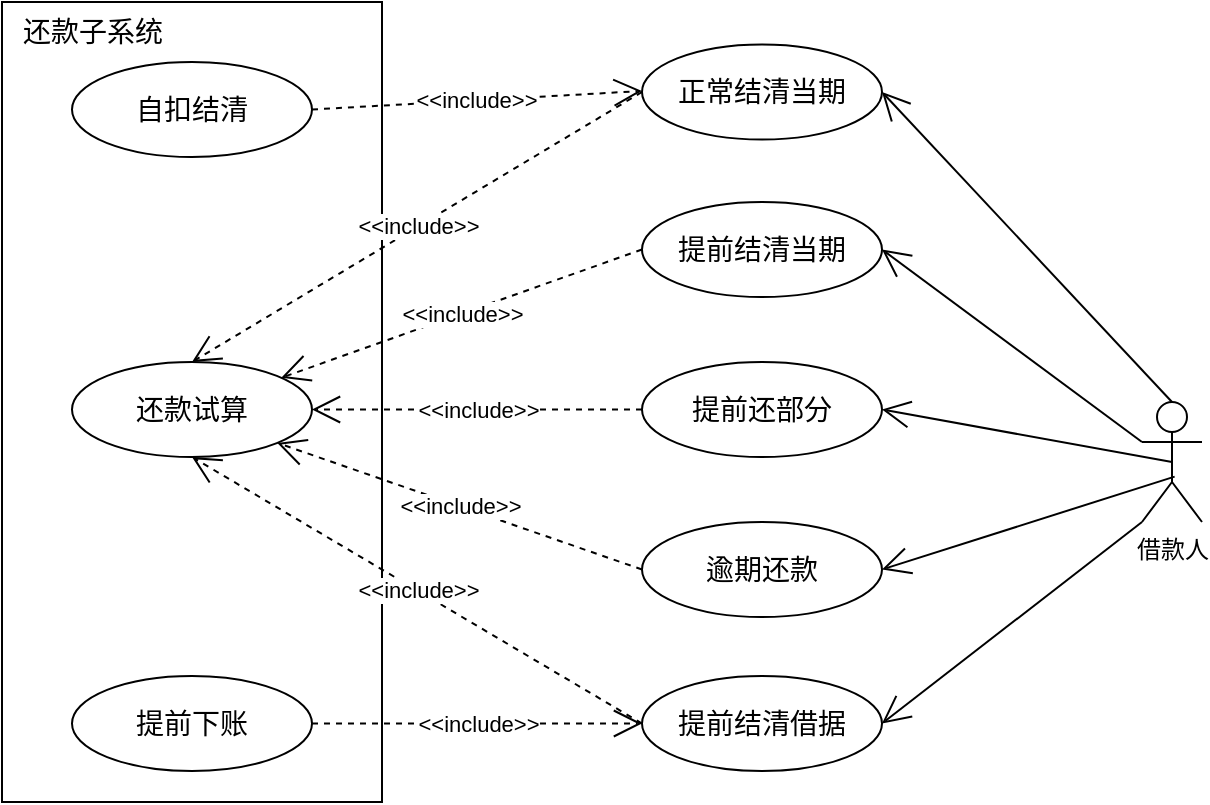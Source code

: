 <mxfile version="22.1.3" type="github">
  <diagram name="第 1 页" id="OZzQpCI_drUhM6XqtYFH">
    <mxGraphModel dx="1173" dy="772" grid="1" gridSize="10" guides="1" tooltips="1" connect="1" arrows="1" fold="1" page="1" pageScale="1" pageWidth="827" pageHeight="1169" math="0" shadow="0">
      <root>
        <mxCell id="0" />
        <mxCell id="1" parent="0" />
        <mxCell id="b81xQP9UtocRlLRCst7A-1" value="借款人" style="shape=umlActor;verticalLabelPosition=bottom;verticalAlign=top;html=1;" parent="1" vertex="1">
          <mxGeometry x="680" y="400" width="30" height="60" as="geometry" />
        </mxCell>
        <mxCell id="b81xQP9UtocRlLRCst7A-2" value="" style="html=1;whiteSpace=wrap;" parent="1" vertex="1">
          <mxGeometry x="110" y="200" width="190" height="400" as="geometry" />
        </mxCell>
        <mxCell id="b81xQP9UtocRlLRCst7A-3" value="&lt;font style=&quot;font-size: 14px;&quot;&gt;还款子系统&lt;/font&gt;" style="text;html=1;align=center;verticalAlign=middle;resizable=0;points=[];autosize=1;strokeColor=none;fillColor=none;" parent="1" vertex="1">
          <mxGeometry x="110" y="200" width="90" height="30" as="geometry" />
        </mxCell>
        <mxCell id="b81xQP9UtocRlLRCst7A-4" value="&lt;span style=&quot;font-size: 14px;&quot;&gt;正常结清当期&lt;/span&gt;" style="ellipse;whiteSpace=wrap;html=1;" parent="1" vertex="1">
          <mxGeometry x="430" y="221.25" width="120" height="47.5" as="geometry" />
        </mxCell>
        <mxCell id="b81xQP9UtocRlLRCst7A-5" value="&lt;span style=&quot;font-size: 14px;&quot;&gt;提前结清当期&lt;/span&gt;" style="ellipse;whiteSpace=wrap;html=1;" parent="1" vertex="1">
          <mxGeometry x="430" y="300" width="120" height="47.5" as="geometry" />
        </mxCell>
        <mxCell id="b81xQP9UtocRlLRCst7A-6" value="&lt;span style=&quot;font-size: 14px;&quot;&gt;提前还部分&lt;/span&gt;" style="ellipse;whiteSpace=wrap;html=1;" parent="1" vertex="1">
          <mxGeometry x="430" y="380" width="120" height="47.5" as="geometry" />
        </mxCell>
        <mxCell id="b81xQP9UtocRlLRCst7A-7" value="&lt;span style=&quot;font-size: 14px;&quot;&gt;逾期还款&lt;/span&gt;" style="ellipse;whiteSpace=wrap;html=1;" parent="1" vertex="1">
          <mxGeometry x="430" y="460" width="120" height="47.5" as="geometry" />
        </mxCell>
        <mxCell id="b81xQP9UtocRlLRCst7A-8" value="&lt;span style=&quot;font-size: 14px;&quot;&gt;提前结清借据&lt;/span&gt;" style="ellipse;whiteSpace=wrap;html=1;" parent="1" vertex="1">
          <mxGeometry x="430" y="537" width="120" height="47.5" as="geometry" />
        </mxCell>
        <mxCell id="b81xQP9UtocRlLRCst7A-16" value="&lt;span style=&quot;font-size: 14px;&quot;&gt;还款试算&lt;/span&gt;" style="ellipse;whiteSpace=wrap;html=1;" parent="1" vertex="1">
          <mxGeometry x="145" y="380" width="120" height="47.5" as="geometry" />
        </mxCell>
        <mxCell id="b81xQP9UtocRlLRCst7A-18" value="&amp;lt;&amp;lt;include&amp;gt;&amp;gt;" style="endArrow=open;endSize=12;dashed=1;html=1;rounded=0;entryX=0.5;entryY=0;entryDx=0;entryDy=0;exitX=0;exitY=0.5;exitDx=0;exitDy=0;" parent="1" source="b81xQP9UtocRlLRCst7A-4" target="b81xQP9UtocRlLRCst7A-16" edge="1">
          <mxGeometry width="160" relative="1" as="geometry">
            <mxPoint x="270" y="250" as="sourcePoint" />
            <mxPoint x="430" y="250" as="targetPoint" />
          </mxGeometry>
        </mxCell>
        <mxCell id="b81xQP9UtocRlLRCst7A-19" value="&amp;lt;&amp;lt;include&amp;gt;&amp;gt;" style="endArrow=open;endSize=12;dashed=1;html=1;rounded=0;exitX=0;exitY=0.5;exitDx=0;exitDy=0;" parent="1" source="b81xQP9UtocRlLRCst7A-5" target="b81xQP9UtocRlLRCst7A-16" edge="1">
          <mxGeometry width="160" relative="1" as="geometry">
            <mxPoint x="440" y="255" as="sourcePoint" />
            <mxPoint x="215" y="371" as="targetPoint" />
          </mxGeometry>
        </mxCell>
        <mxCell id="b81xQP9UtocRlLRCst7A-20" value="&amp;lt;&amp;lt;include&amp;gt;&amp;gt;" style="endArrow=open;endSize=12;dashed=1;html=1;rounded=0;entryX=1;entryY=0.5;entryDx=0;entryDy=0;" parent="1" source="b81xQP9UtocRlLRCst7A-6" target="b81xQP9UtocRlLRCst7A-16" edge="1">
          <mxGeometry width="160" relative="1" as="geometry">
            <mxPoint x="440" y="334" as="sourcePoint" />
            <mxPoint x="260" y="398" as="targetPoint" />
          </mxGeometry>
        </mxCell>
        <mxCell id="b81xQP9UtocRlLRCst7A-21" value="&amp;lt;&amp;lt;include&amp;gt;&amp;gt;" style="endArrow=open;endSize=12;dashed=1;html=1;rounded=0;entryX=1;entryY=1;entryDx=0;entryDy=0;exitX=0;exitY=0.5;exitDx=0;exitDy=0;" parent="1" source="b81xQP9UtocRlLRCst7A-7" target="b81xQP9UtocRlLRCst7A-16" edge="1">
          <mxGeometry width="160" relative="1" as="geometry">
            <mxPoint x="440" y="414" as="sourcePoint" />
            <mxPoint x="275" y="414" as="targetPoint" />
          </mxGeometry>
        </mxCell>
        <mxCell id="b81xQP9UtocRlLRCst7A-22" value="&amp;lt;&amp;lt;include&amp;gt;&amp;gt;" style="endArrow=open;endSize=12;dashed=1;html=1;rounded=0;entryX=0.5;entryY=1;entryDx=0;entryDy=0;exitX=0;exitY=0.5;exitDx=0;exitDy=0;" parent="1" source="b81xQP9UtocRlLRCst7A-8" target="b81xQP9UtocRlLRCst7A-16" edge="1">
          <mxGeometry width="160" relative="1" as="geometry">
            <mxPoint x="440" y="494" as="sourcePoint" />
            <mxPoint x="258" y="430" as="targetPoint" />
          </mxGeometry>
        </mxCell>
        <mxCell id="b81xQP9UtocRlLRCst7A-23" value="&lt;span style=&quot;font-size: 14px;&quot;&gt;提前下账&lt;/span&gt;" style="ellipse;whiteSpace=wrap;html=1;" parent="1" vertex="1">
          <mxGeometry x="145" y="537" width="120" height="47.5" as="geometry" />
        </mxCell>
        <mxCell id="b81xQP9UtocRlLRCst7A-24" value="&amp;lt;&amp;lt;include&amp;gt;&amp;gt;" style="endArrow=open;endSize=12;dashed=1;html=1;rounded=0;exitX=1;exitY=0.5;exitDx=0;exitDy=0;entryX=0;entryY=0.5;entryDx=0;entryDy=0;" parent="1" source="b81xQP9UtocRlLRCst7A-23" target="b81xQP9UtocRlLRCst7A-8" edge="1">
          <mxGeometry width="160" relative="1" as="geometry">
            <mxPoint x="260" y="560" as="sourcePoint" />
            <mxPoint x="420" y="560" as="targetPoint" />
          </mxGeometry>
        </mxCell>
        <mxCell id="b81xQP9UtocRlLRCst7A-25" value="&lt;span style=&quot;font-size: 14px;&quot;&gt;自扣结清&lt;/span&gt;" style="ellipse;whiteSpace=wrap;html=1;" parent="1" vertex="1">
          <mxGeometry x="145" y="230" width="120" height="47.5" as="geometry" />
        </mxCell>
        <mxCell id="b81xQP9UtocRlLRCst7A-28" value="&amp;lt;&amp;lt;include&amp;gt;&amp;gt;" style="endArrow=open;endSize=12;dashed=1;html=1;rounded=0;entryX=0;entryY=0.5;entryDx=0;entryDy=0;exitX=1;exitY=0.5;exitDx=0;exitDy=0;" parent="1" source="b81xQP9UtocRlLRCst7A-25" edge="1">
          <mxGeometry width="160" relative="1" as="geometry">
            <mxPoint x="270" y="250" as="sourcePoint" />
            <mxPoint x="430" y="244.5" as="targetPoint" />
          </mxGeometry>
        </mxCell>
        <mxCell id="t9ajOp9CZbKYjf03r2sE-1" value="" style="endArrow=open;endSize=12;html=1;rounded=0;exitX=0.5;exitY=0;exitDx=0;exitDy=0;exitPerimeter=0;entryX=1;entryY=0.5;entryDx=0;entryDy=0;" edge="1" parent="1" source="b81xQP9UtocRlLRCst7A-1" target="b81xQP9UtocRlLRCst7A-4">
          <mxGeometry x="0.0" width="160" relative="1" as="geometry">
            <mxPoint x="55" y="464" as="sourcePoint" />
            <mxPoint x="150" y="444" as="targetPoint" />
            <mxPoint as="offset" />
          </mxGeometry>
        </mxCell>
        <mxCell id="t9ajOp9CZbKYjf03r2sE-2" value="" style="endArrow=open;endSize=12;html=1;rounded=0;exitX=0;exitY=0.333;exitDx=0;exitDy=0;exitPerimeter=0;entryX=1;entryY=0.5;entryDx=0;entryDy=0;" edge="1" parent="1" source="b81xQP9UtocRlLRCst7A-1" target="b81xQP9UtocRlLRCst7A-5">
          <mxGeometry x="0.0" width="160" relative="1" as="geometry">
            <mxPoint x="695" y="365" as="sourcePoint" />
            <mxPoint x="560" y="255" as="targetPoint" />
            <mxPoint as="offset" />
          </mxGeometry>
        </mxCell>
        <mxCell id="t9ajOp9CZbKYjf03r2sE-3" value="" style="endArrow=open;endSize=12;html=1;rounded=0;exitX=0.5;exitY=0.5;exitDx=0;exitDy=0;exitPerimeter=0;entryX=1;entryY=0.5;entryDx=0;entryDy=0;" edge="1" parent="1" source="b81xQP9UtocRlLRCst7A-1" target="b81xQP9UtocRlLRCst7A-6">
          <mxGeometry x="0.0" width="160" relative="1" as="geometry">
            <mxPoint x="680" y="385" as="sourcePoint" />
            <mxPoint x="560" y="334" as="targetPoint" />
            <mxPoint as="offset" />
          </mxGeometry>
        </mxCell>
        <mxCell id="t9ajOp9CZbKYjf03r2sE-4" value="" style="endArrow=open;endSize=12;html=1;rounded=0;exitX=0.544;exitY=0.622;exitDx=0;exitDy=0;exitPerimeter=0;entryX=1;entryY=0.5;entryDx=0;entryDy=0;" edge="1" parent="1" source="b81xQP9UtocRlLRCst7A-1" target="b81xQP9UtocRlLRCst7A-7">
          <mxGeometry x="0.0" width="160" relative="1" as="geometry">
            <mxPoint x="690" y="395" as="sourcePoint" />
            <mxPoint x="560" y="414" as="targetPoint" />
            <mxPoint as="offset" />
          </mxGeometry>
        </mxCell>
        <mxCell id="t9ajOp9CZbKYjf03r2sE-5" value="" style="endArrow=open;endSize=12;html=1;rounded=0;exitX=0;exitY=1;exitDx=0;exitDy=0;exitPerimeter=0;entryX=1;entryY=0.5;entryDx=0;entryDy=0;" edge="1" parent="1" source="b81xQP9UtocRlLRCst7A-1" target="b81xQP9UtocRlLRCst7A-8">
          <mxGeometry x="0.0" width="160" relative="1" as="geometry">
            <mxPoint x="696" y="402" as="sourcePoint" />
            <mxPoint x="560" y="494" as="targetPoint" />
            <mxPoint as="offset" />
          </mxGeometry>
        </mxCell>
      </root>
    </mxGraphModel>
  </diagram>
</mxfile>
